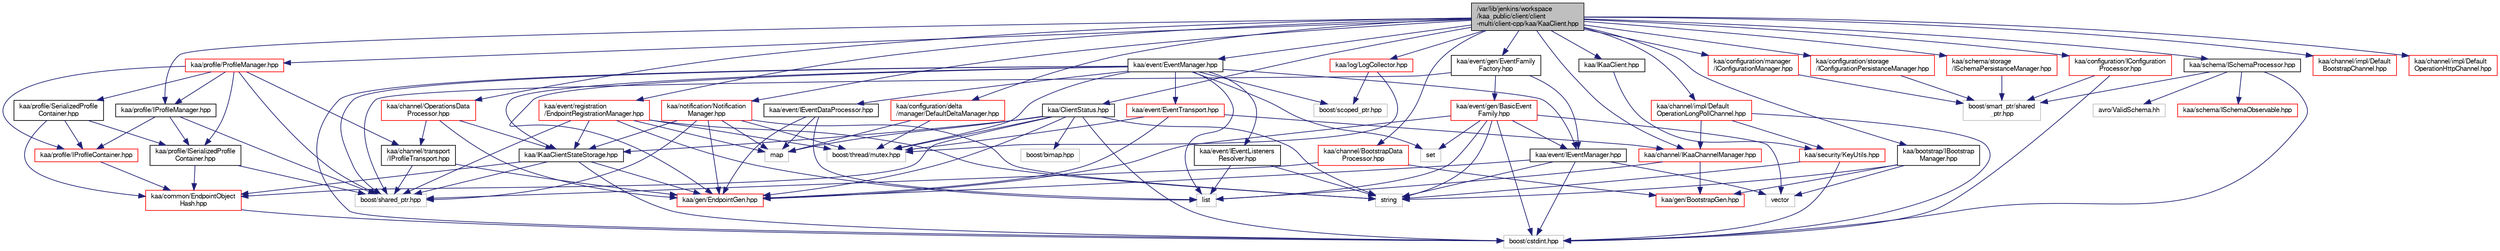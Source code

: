 digraph "/var/lib/jenkins/workspace/kaa_public/client/client-multi/client-cpp/kaa/KaaClient.hpp"
{
  bgcolor="transparent";
  edge [fontname="FreeSans",fontsize="10",labelfontname="FreeSans",labelfontsize="10"];
  node [fontname="FreeSans",fontsize="10",shape=record];
  Node1 [label="/var/lib/jenkins/workspace\l/kaa_public/client/client\l-multi/client-cpp/kaa/KaaClient.hpp",height=0.2,width=0.4,color="black", fillcolor="grey75", style="filled" fontcolor="black"];
  Node1 -> Node2 [color="midnightblue",fontsize="10",style="solid",fontname="FreeSans"];
  Node2 [label="kaa/IKaaClient.hpp",height=0.2,width=0.4,color="black",URL="$IKaaClient_8hpp.html"];
  Node2 -> Node3 [color="midnightblue",fontsize="10",style="solid",fontname="FreeSans"];
  Node3 [label="kaa/security/KeyUtils.hpp",height=0.2,width=0.4,color="red",URL="$KeyUtils_8hpp.html"];
  Node3 -> Node4 [color="midnightblue",fontsize="10",style="solid",fontname="FreeSans"];
  Node4 [label="string",height=0.2,width=0.4,color="grey75"];
  Node3 -> Node5 [color="midnightblue",fontsize="10",style="solid",fontname="FreeSans"];
  Node5 [label="boost/cstdint.hpp",height=0.2,width=0.4,color="grey75"];
  Node1 -> Node6 [color="midnightblue",fontsize="10",style="solid",fontname="FreeSans"];
  Node6 [label="kaa/ClientStatus.hpp",height=0.2,width=0.4,color="black",URL="$ClientStatus_8hpp.html"];
  Node6 -> Node4 [color="midnightblue",fontsize="10",style="solid",fontname="FreeSans"];
  Node6 -> Node7 [color="midnightblue",fontsize="10",style="solid",fontname="FreeSans"];
  Node7 [label="map",height=0.2,width=0.4,color="grey75"];
  Node6 -> Node5 [color="midnightblue",fontsize="10",style="solid",fontname="FreeSans"];
  Node6 -> Node8 [color="midnightblue",fontsize="10",style="solid",fontname="FreeSans"];
  Node8 [label="boost/bimap.hpp",height=0.2,width=0.4,color="grey75"];
  Node6 -> Node9 [color="midnightblue",fontsize="10",style="solid",fontname="FreeSans"];
  Node9 [label="boost/thread/mutex.hpp",height=0.2,width=0.4,color="grey75"];
  Node6 -> Node10 [color="midnightblue",fontsize="10",style="solid",fontname="FreeSans"];
  Node10 [label="kaa/gen/EndpointGen.hpp",height=0.2,width=0.4,color="red",URL="$kaa_2gen_2EndpointGen_8hpp.html"];
  Node6 -> Node11 [color="midnightblue",fontsize="10",style="solid",fontname="FreeSans"];
  Node11 [label="kaa/common/EndpointObject\lHash.hpp",height=0.2,width=0.4,color="red",URL="$EndpointObjectHash_8hpp.html"];
  Node11 -> Node5 [color="midnightblue",fontsize="10",style="solid",fontname="FreeSans"];
  Node6 -> Node12 [color="midnightblue",fontsize="10",style="solid",fontname="FreeSans"];
  Node12 [label="kaa/IKaaClientStateStorage.hpp",height=0.2,width=0.4,color="black",URL="$IKaaClientStateStorage_8hpp.html"];
  Node12 -> Node5 [color="midnightblue",fontsize="10",style="solid",fontname="FreeSans"];
  Node12 -> Node13 [color="midnightblue",fontsize="10",style="solid",fontname="FreeSans"];
  Node13 [label="boost/shared_ptr.hpp",height=0.2,width=0.4,color="grey75"];
  Node12 -> Node10 [color="midnightblue",fontsize="10",style="solid",fontname="FreeSans"];
  Node12 -> Node11 [color="midnightblue",fontsize="10",style="solid",fontname="FreeSans"];
  Node1 -> Node14 [color="midnightblue",fontsize="10",style="solid",fontname="FreeSans"];
  Node14 [label="kaa/event/EventManager.hpp",height=0.2,width=0.4,color="black",URL="$EventManager_8hpp.html"];
  Node14 -> Node15 [color="midnightblue",fontsize="10",style="solid",fontname="FreeSans"];
  Node15 [label="set",height=0.2,width=0.4,color="grey75"];
  Node14 -> Node16 [color="midnightblue",fontsize="10",style="solid",fontname="FreeSans"];
  Node16 [label="list",height=0.2,width=0.4,color="grey75"];
  Node14 -> Node5 [color="midnightblue",fontsize="10",style="solid",fontname="FreeSans"];
  Node14 -> Node13 [color="midnightblue",fontsize="10",style="solid",fontname="FreeSans"];
  Node14 -> Node17 [color="midnightblue",fontsize="10",style="solid",fontname="FreeSans"];
  Node17 [label="boost/scoped_ptr.hpp",height=0.2,width=0.4,color="grey75"];
  Node14 -> Node9 [color="midnightblue",fontsize="10",style="solid",fontname="FreeSans"];
  Node14 -> Node10 [color="midnightblue",fontsize="10",style="solid",fontname="FreeSans"];
  Node14 -> Node18 [color="midnightblue",fontsize="10",style="solid",fontname="FreeSans"];
  Node18 [label="kaa/event/IEventManager.hpp",height=0.2,width=0.4,color="black",URL="$IEventManager_8hpp.html"];
  Node18 -> Node4 [color="midnightblue",fontsize="10",style="solid",fontname="FreeSans"];
  Node18 -> Node19 [color="midnightblue",fontsize="10",style="solid",fontname="FreeSans"];
  Node19 [label="vector",height=0.2,width=0.4,color="grey75"];
  Node18 -> Node5 [color="midnightblue",fontsize="10",style="solid",fontname="FreeSans"];
  Node18 -> Node10 [color="midnightblue",fontsize="10",style="solid",fontname="FreeSans"];
  Node14 -> Node20 [color="midnightblue",fontsize="10",style="solid",fontname="FreeSans"];
  Node20 [label="kaa/event/IEventListeners\lResolver.hpp",height=0.2,width=0.4,color="black",URL="$IEventListenersResolver_8hpp.html"];
  Node20 -> Node16 [color="midnightblue",fontsize="10",style="solid",fontname="FreeSans"];
  Node20 -> Node4 [color="midnightblue",fontsize="10",style="solid",fontname="FreeSans"];
  Node14 -> Node21 [color="midnightblue",fontsize="10",style="solid",fontname="FreeSans"];
  Node21 [label="kaa/event/EventTransport.hpp",height=0.2,width=0.4,color="red",URL="$EventTransport_8hpp.html"];
  Node21 -> Node22 [color="midnightblue",fontsize="10",style="solid",fontname="FreeSans"];
  Node22 [label="kaa/channel/IKaaChannelManager.hpp",height=0.2,width=0.4,color="red",URL="$IKaaChannelManager_8hpp.html"];
  Node22 -> Node16 [color="midnightblue",fontsize="10",style="solid",fontname="FreeSans"];
  Node22 -> Node23 [color="midnightblue",fontsize="10",style="solid",fontname="FreeSans"];
  Node23 [label="kaa/gen/BootstrapGen.hpp",height=0.2,width=0.4,color="red",URL="$BootstrapGen_8hpp.html"];
  Node21 -> Node10 [color="midnightblue",fontsize="10",style="solid",fontname="FreeSans"];
  Node21 -> Node9 [color="midnightblue",fontsize="10",style="solid",fontname="FreeSans"];
  Node14 -> Node24 [color="midnightblue",fontsize="10",style="solid",fontname="FreeSans"];
  Node24 [label="kaa/event/IEventDataProcessor.hpp",height=0.2,width=0.4,color="black",URL="$IEventDataProcessor_8hpp.html"];
  Node24 -> Node10 [color="midnightblue",fontsize="10",style="solid",fontname="FreeSans"];
  Node24 -> Node7 [color="midnightblue",fontsize="10",style="solid",fontname="FreeSans"];
  Node24 -> Node16 [color="midnightblue",fontsize="10",style="solid",fontname="FreeSans"];
  Node14 -> Node12 [color="midnightblue",fontsize="10",style="solid",fontname="FreeSans"];
  Node1 -> Node25 [color="midnightblue",fontsize="10",style="solid",fontname="FreeSans"];
  Node25 [label="kaa/schema/ISchemaProcessor.hpp",height=0.2,width=0.4,color="black",URL="$ISchemaProcessor_8hpp.html"];
  Node25 -> Node5 [color="midnightblue",fontsize="10",style="solid",fontname="FreeSans"];
  Node25 -> Node26 [color="midnightblue",fontsize="10",style="solid",fontname="FreeSans"];
  Node26 [label="boost/smart_ptr/shared\l_ptr.hpp",height=0.2,width=0.4,color="grey75"];
  Node25 -> Node27 [color="midnightblue",fontsize="10",style="solid",fontname="FreeSans"];
  Node27 [label="avro/ValidSchema.hh",height=0.2,width=0.4,color="grey75"];
  Node25 -> Node28 [color="midnightblue",fontsize="10",style="solid",fontname="FreeSans"];
  Node28 [label="kaa/schema/ISchemaObservable.hpp",height=0.2,width=0.4,color="red",URL="$ISchemaObservable_8hpp.html"];
  Node1 -> Node29 [color="midnightblue",fontsize="10",style="solid",fontname="FreeSans"];
  Node29 [label="kaa/profile/IProfileManager.hpp",height=0.2,width=0.4,color="black",URL="$IProfileManager_8hpp.html"];
  Node29 -> Node13 [color="midnightblue",fontsize="10",style="solid",fontname="FreeSans"];
  Node29 -> Node30 [color="midnightblue",fontsize="10",style="solid",fontname="FreeSans"];
  Node30 [label="kaa/profile/IProfileContainer.hpp",height=0.2,width=0.4,color="red",URL="$IProfileContainer_8hpp.html"];
  Node30 -> Node11 [color="midnightblue",fontsize="10",style="solid",fontname="FreeSans"];
  Node29 -> Node31 [color="midnightblue",fontsize="10",style="solid",fontname="FreeSans"];
  Node31 [label="kaa/profile/ISerializedProfile\lContainer.hpp",height=0.2,width=0.4,color="black",URL="$ISerializedProfileContainer_8hpp.html"];
  Node31 -> Node13 [color="midnightblue",fontsize="10",style="solid",fontname="FreeSans"];
  Node31 -> Node11 [color="midnightblue",fontsize="10",style="solid",fontname="FreeSans"];
  Node1 -> Node32 [color="midnightblue",fontsize="10",style="solid",fontname="FreeSans"];
  Node32 [label="kaa/bootstrap/IBootstrap\lManager.hpp",height=0.2,width=0.4,color="black",URL="$IBootstrapManager_8hpp.html"];
  Node32 -> Node19 [color="midnightblue",fontsize="10",style="solid",fontname="FreeSans"];
  Node32 -> Node4 [color="midnightblue",fontsize="10",style="solid",fontname="FreeSans"];
  Node32 -> Node23 [color="midnightblue",fontsize="10",style="solid",fontname="FreeSans"];
  Node1 -> Node33 [color="midnightblue",fontsize="10",style="solid",fontname="FreeSans"];
  Node33 [label="kaa/event/gen/EventFamily\lFactory.hpp",height=0.2,width=0.4,color="black",URL="$EventFamilyFactory_8hpp.html"];
  Node33 -> Node13 [color="midnightblue",fontsize="10",style="solid",fontname="FreeSans"];
  Node33 -> Node18 [color="midnightblue",fontsize="10",style="solid",fontname="FreeSans"];
  Node33 -> Node34 [color="midnightblue",fontsize="10",style="solid",fontname="FreeSans"];
  Node34 [label="kaa/event/gen/BasicEvent\lFamily.hpp",height=0.2,width=0.4,color="red",URL="$BasicEventFamily_8hpp.html"];
  Node34 -> Node15 [color="midnightblue",fontsize="10",style="solid",fontname="FreeSans"];
  Node34 -> Node16 [color="midnightblue",fontsize="10",style="solid",fontname="FreeSans"];
  Node34 -> Node4 [color="midnightblue",fontsize="10",style="solid",fontname="FreeSans"];
  Node34 -> Node19 [color="midnightblue",fontsize="10",style="solid",fontname="FreeSans"];
  Node34 -> Node5 [color="midnightblue",fontsize="10",style="solid",fontname="FreeSans"];
  Node34 -> Node10 [color="midnightblue",fontsize="10",style="solid",fontname="FreeSans"];
  Node34 -> Node18 [color="midnightblue",fontsize="10",style="solid",fontname="FreeSans"];
  Node1 -> Node35 [color="midnightblue",fontsize="10",style="solid",fontname="FreeSans"];
  Node35 [label="kaa/profile/ProfileManager.hpp",height=0.2,width=0.4,color="red",URL="$ProfileManager_8hpp.html"];
  Node35 -> Node13 [color="midnightblue",fontsize="10",style="solid",fontname="FreeSans"];
  Node35 -> Node36 [color="midnightblue",fontsize="10",style="solid",fontname="FreeSans"];
  Node36 [label="kaa/channel/transport\l/IProfileTransport.hpp",height=0.2,width=0.4,color="black",URL="$IProfileTransport_8hpp.html"];
  Node36 -> Node13 [color="midnightblue",fontsize="10",style="solid",fontname="FreeSans"];
  Node36 -> Node10 [color="midnightblue",fontsize="10",style="solid",fontname="FreeSans"];
  Node35 -> Node29 [color="midnightblue",fontsize="10",style="solid",fontname="FreeSans"];
  Node35 -> Node30 [color="midnightblue",fontsize="10",style="solid",fontname="FreeSans"];
  Node35 -> Node31 [color="midnightblue",fontsize="10",style="solid",fontname="FreeSans"];
  Node35 -> Node37 [color="midnightblue",fontsize="10",style="solid",fontname="FreeSans"];
  Node37 [label="kaa/profile/SerializedProfile\lContainer.hpp",height=0.2,width=0.4,color="black",URL="$SerializedProfileContainer_8hpp.html"];
  Node37 -> Node11 [color="midnightblue",fontsize="10",style="solid",fontname="FreeSans"];
  Node37 -> Node30 [color="midnightblue",fontsize="10",style="solid",fontname="FreeSans"];
  Node37 -> Node31 [color="midnightblue",fontsize="10",style="solid",fontname="FreeSans"];
  Node1 -> Node38 [color="midnightblue",fontsize="10",style="solid",fontname="FreeSans"];
  Node38 [label="kaa/configuration/IConfiguration\lProcessor.hpp",height=0.2,width=0.4,color="red",URL="$IConfigurationProcessor_8hpp.html"];
  Node38 -> Node5 [color="midnightblue",fontsize="10",style="solid",fontname="FreeSans"];
  Node38 -> Node26 [color="midnightblue",fontsize="10",style="solid",fontname="FreeSans"];
  Node1 -> Node39 [color="midnightblue",fontsize="10",style="solid",fontname="FreeSans"];
  Node39 [label="kaa/notification/Notification\lManager.hpp",height=0.2,width=0.4,color="red",URL="$NotificationManager_8hpp.html"];
  Node39 -> Node7 [color="midnightblue",fontsize="10",style="solid",fontname="FreeSans"];
  Node39 -> Node4 [color="midnightblue",fontsize="10",style="solid",fontname="FreeSans"];
  Node39 -> Node9 [color="midnightblue",fontsize="10",style="solid",fontname="FreeSans"];
  Node39 -> Node13 [color="midnightblue",fontsize="10",style="solid",fontname="FreeSans"];
  Node39 -> Node12 [color="midnightblue",fontsize="10",style="solid",fontname="FreeSans"];
  Node39 -> Node10 [color="midnightblue",fontsize="10",style="solid",fontname="FreeSans"];
  Node1 -> Node40 [color="midnightblue",fontsize="10",style="solid",fontname="FreeSans"];
  Node40 [label="kaa/schema/storage\l/ISchemaPersistanceManager.hpp",height=0.2,width=0.4,color="red",URL="$ISchemaPersistanceManager_8hpp.html"];
  Node40 -> Node26 [color="midnightblue",fontsize="10",style="solid",fontname="FreeSans"];
  Node1 -> Node41 [color="midnightblue",fontsize="10",style="solid",fontname="FreeSans"];
  Node41 [label="kaa/configuration/manager\l/IConfigurationManager.hpp",height=0.2,width=0.4,color="red",URL="$IConfigurationManager_8hpp.html"];
  Node41 -> Node26 [color="midnightblue",fontsize="10",style="solid",fontname="FreeSans"];
  Node1 -> Node42 [color="midnightblue",fontsize="10",style="solid",fontname="FreeSans"];
  Node42 [label="kaa/event/registration\l/EndpointRegistrationManager.hpp",height=0.2,width=0.4,color="red",URL="$EndpointRegistrationManager_8hpp.html"];
  Node42 -> Node7 [color="midnightblue",fontsize="10",style="solid",fontname="FreeSans"];
  Node42 -> Node16 [color="midnightblue",fontsize="10",style="solid",fontname="FreeSans"];
  Node42 -> Node4 [color="midnightblue",fontsize="10",style="solid",fontname="FreeSans"];
  Node42 -> Node13 [color="midnightblue",fontsize="10",style="solid",fontname="FreeSans"];
  Node42 -> Node9 [color="midnightblue",fontsize="10",style="solid",fontname="FreeSans"];
  Node42 -> Node12 [color="midnightblue",fontsize="10",style="solid",fontname="FreeSans"];
  Node1 -> Node43 [color="midnightblue",fontsize="10",style="solid",fontname="FreeSans"];
  Node43 [label="kaa/configuration/delta\l/manager/DefaultDeltaManager.hpp",height=0.2,width=0.4,color="red",URL="$DefaultDeltaManager_8hpp.html"];
  Node43 -> Node7 [color="midnightblue",fontsize="10",style="solid",fontname="FreeSans"];
  Node43 -> Node9 [color="midnightblue",fontsize="10",style="solid",fontname="FreeSans"];
  Node1 -> Node44 [color="midnightblue",fontsize="10",style="solid",fontname="FreeSans"];
  Node44 [label="kaa/configuration/storage\l/IConfigurationPersistanceManager.hpp",height=0.2,width=0.4,color="red",URL="$IConfigurationPersistanceManager_8hpp.html"];
  Node44 -> Node26 [color="midnightblue",fontsize="10",style="solid",fontname="FreeSans"];
  Node1 -> Node22 [color="midnightblue",fontsize="10",style="solid",fontname="FreeSans"];
  Node1 -> Node45 [color="midnightblue",fontsize="10",style="solid",fontname="FreeSans"];
  Node45 [label="kaa/channel/BootstrapData\lProcessor.hpp",height=0.2,width=0.4,color="red",URL="$BootstrapDataProcessor_8hpp.html"];
  Node45 -> Node23 [color="midnightblue",fontsize="10",style="solid",fontname="FreeSans"];
  Node45 -> Node13 [color="midnightblue",fontsize="10",style="solid",fontname="FreeSans"];
  Node1 -> Node46 [color="midnightblue",fontsize="10",style="solid",fontname="FreeSans"];
  Node46 [label="kaa/channel/OperationsData\lProcessor.hpp",height=0.2,width=0.4,color="red",URL="$OperationsDataProcessor_8hpp.html"];
  Node46 -> Node10 [color="midnightblue",fontsize="10",style="solid",fontname="FreeSans"];
  Node46 -> Node36 [color="midnightblue",fontsize="10",style="solid",fontname="FreeSans"];
  Node46 -> Node12 [color="midnightblue",fontsize="10",style="solid",fontname="FreeSans"];
  Node1 -> Node47 [color="midnightblue",fontsize="10",style="solid",fontname="FreeSans"];
  Node47 [label="kaa/channel/impl/Default\lBootstrapChannel.hpp",height=0.2,width=0.4,color="red",URL="$DefaultBootstrapChannel_8hpp.html"];
  Node1 -> Node48 [color="midnightblue",fontsize="10",style="solid",fontname="FreeSans"];
  Node48 [label="kaa/channel/impl/Default\lOperationHttpChannel.hpp",height=0.2,width=0.4,color="red",URL="$DefaultOperationHttpChannel_8hpp.html"];
  Node1 -> Node49 [color="midnightblue",fontsize="10",style="solid",fontname="FreeSans"];
  Node49 [label="kaa/channel/impl/Default\lOperationLongPollChannel.hpp",height=0.2,width=0.4,color="red",URL="$DefaultOperationLongPollChannel_8hpp.html"];
  Node49 -> Node5 [color="midnightblue",fontsize="10",style="solid",fontname="FreeSans"];
  Node49 -> Node3 [color="midnightblue",fontsize="10",style="solid",fontname="FreeSans"];
  Node49 -> Node22 [color="midnightblue",fontsize="10",style="solid",fontname="FreeSans"];
  Node1 -> Node50 [color="midnightblue",fontsize="10",style="solid",fontname="FreeSans"];
  Node50 [label="kaa/log/LogCollector.hpp",height=0.2,width=0.4,color="red",URL="$LogCollector_8hpp.html"];
  Node50 -> Node9 [color="midnightblue",fontsize="10",style="solid",fontname="FreeSans"];
  Node50 -> Node17 [color="midnightblue",fontsize="10",style="solid",fontname="FreeSans"];
}

